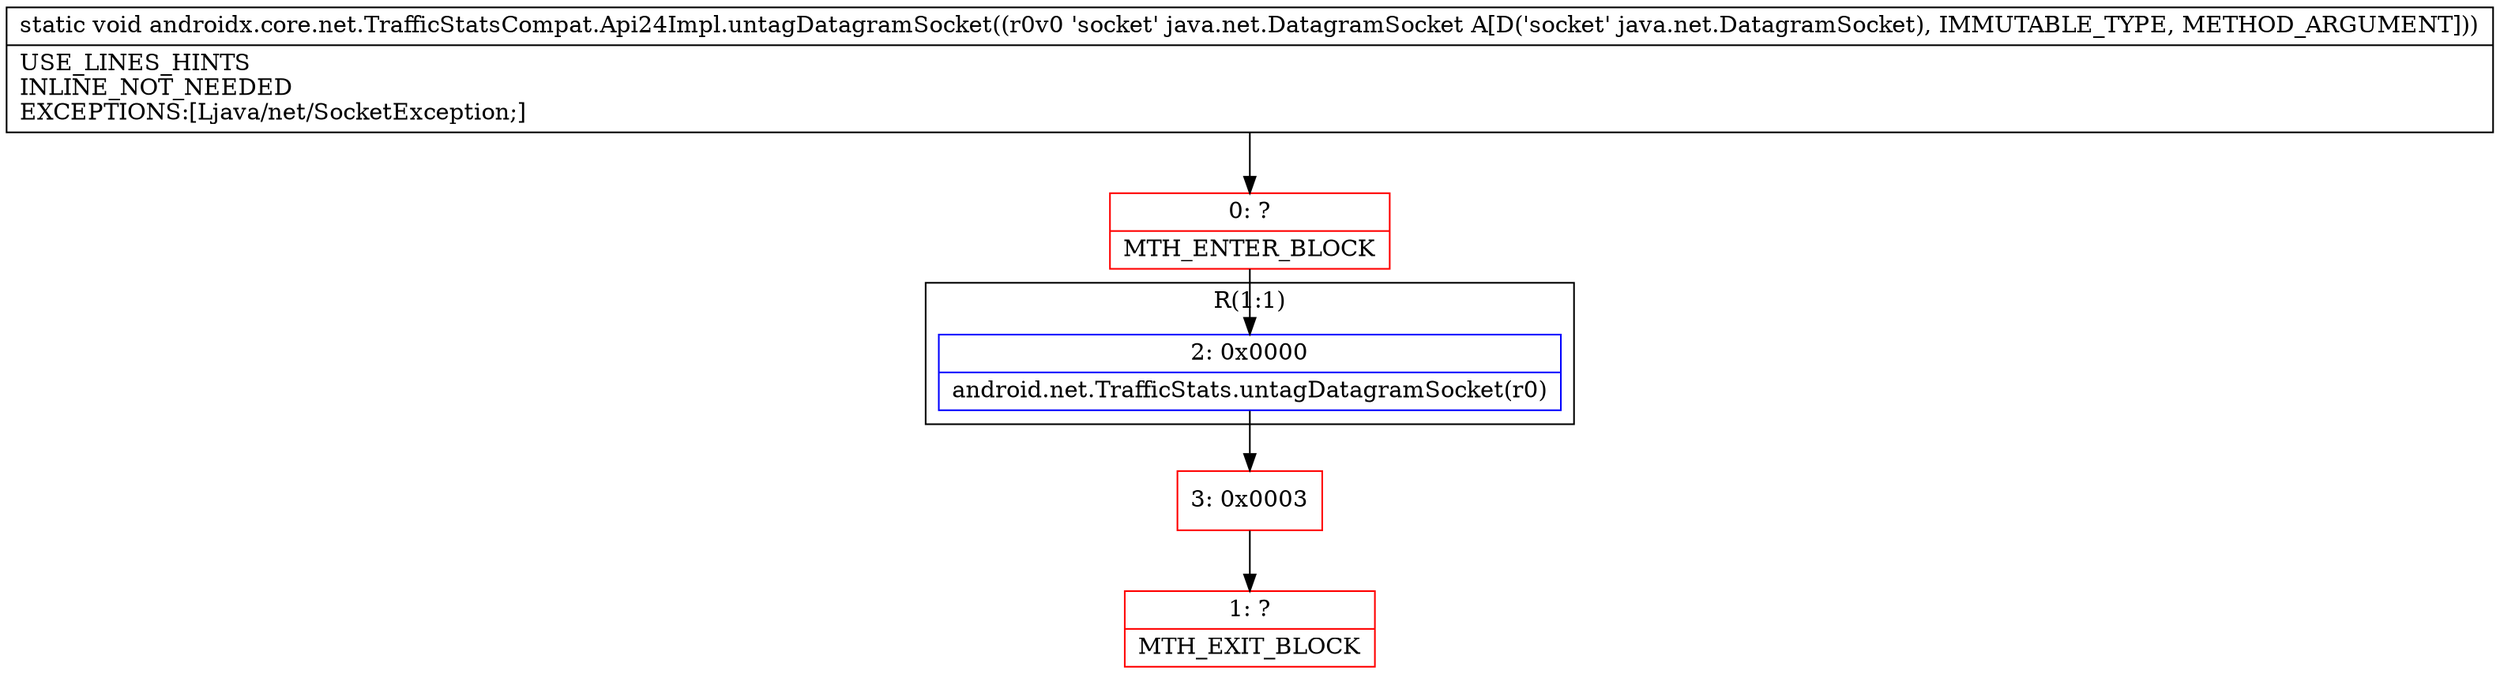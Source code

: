 digraph "CFG forandroidx.core.net.TrafficStatsCompat.Api24Impl.untagDatagramSocket(Ljava\/net\/DatagramSocket;)V" {
subgraph cluster_Region_245944371 {
label = "R(1:1)";
node [shape=record,color=blue];
Node_2 [shape=record,label="{2\:\ 0x0000|android.net.TrafficStats.untagDatagramSocket(r0)\l}"];
}
Node_0 [shape=record,color=red,label="{0\:\ ?|MTH_ENTER_BLOCK\l}"];
Node_3 [shape=record,color=red,label="{3\:\ 0x0003}"];
Node_1 [shape=record,color=red,label="{1\:\ ?|MTH_EXIT_BLOCK\l}"];
MethodNode[shape=record,label="{static void androidx.core.net.TrafficStatsCompat.Api24Impl.untagDatagramSocket((r0v0 'socket' java.net.DatagramSocket A[D('socket' java.net.DatagramSocket), IMMUTABLE_TYPE, METHOD_ARGUMENT]))  | USE_LINES_HINTS\lINLINE_NOT_NEEDED\lEXCEPTIONS:[Ljava\/net\/SocketException;]\l}"];
MethodNode -> Node_0;Node_2 -> Node_3;
Node_0 -> Node_2;
Node_3 -> Node_1;
}

